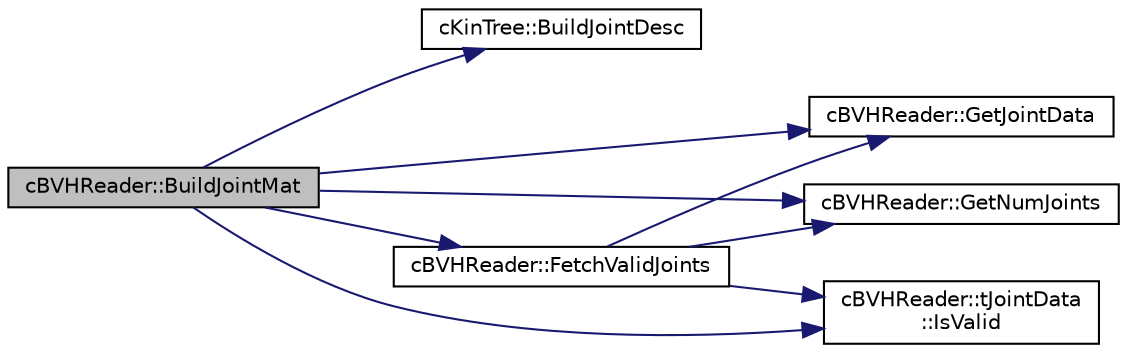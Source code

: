 digraph "cBVHReader::BuildJointMat"
{
 // LATEX_PDF_SIZE
  edge [fontname="Helvetica",fontsize="10",labelfontname="Helvetica",labelfontsize="10"];
  node [fontname="Helvetica",fontsize="10",shape=record];
  rankdir="LR";
  Node1 [label="cBVHReader::BuildJointMat",height=0.2,width=0.4,color="black", fillcolor="grey75", style="filled", fontcolor="black",tooltip=" "];
  Node1 -> Node2 [color="midnightblue",fontsize="10",style="solid",fontname="Helvetica"];
  Node2 [label="cKinTree::BuildJointDesc",height=0.2,width=0.4,color="black", fillcolor="white", style="filled",URL="$classc_kin_tree.html#a53e90c617880a7077d56e711bcf97a80",tooltip=" "];
  Node1 -> Node3 [color="midnightblue",fontsize="10",style="solid",fontname="Helvetica"];
  Node3 [label="cBVHReader::FetchValidJoints",height=0.2,width=0.4,color="black", fillcolor="white", style="filled",URL="$classc_b_v_h_reader.html#ab9a5d1c6898936b6119978ee4464bfdc",tooltip=" "];
  Node3 -> Node4 [color="midnightblue",fontsize="10",style="solid",fontname="Helvetica"];
  Node4 [label="cBVHReader::GetJointData",height=0.2,width=0.4,color="black", fillcolor="white", style="filled",URL="$classc_b_v_h_reader.html#a533017ceff68ac1c102f7bad5b52c607",tooltip=" "];
  Node3 -> Node5 [color="midnightblue",fontsize="10",style="solid",fontname="Helvetica"];
  Node5 [label="cBVHReader::GetNumJoints",height=0.2,width=0.4,color="black", fillcolor="white", style="filled",URL="$classc_b_v_h_reader.html#a4fd48c659af50f664f8497c9844fe905",tooltip=" "];
  Node3 -> Node6 [color="midnightblue",fontsize="10",style="solid",fontname="Helvetica"];
  Node6 [label="cBVHReader::tJointData\l::IsValid",height=0.2,width=0.4,color="black", fillcolor="white", style="filled",URL="$structc_b_v_h_reader_1_1t_joint_data.html#a01e2e3fcacad6ec1c34867cbde7fa968",tooltip=" "];
  Node1 -> Node4 [color="midnightblue",fontsize="10",style="solid",fontname="Helvetica"];
  Node1 -> Node5 [color="midnightblue",fontsize="10",style="solid",fontname="Helvetica"];
  Node1 -> Node6 [color="midnightblue",fontsize="10",style="solid",fontname="Helvetica"];
}
